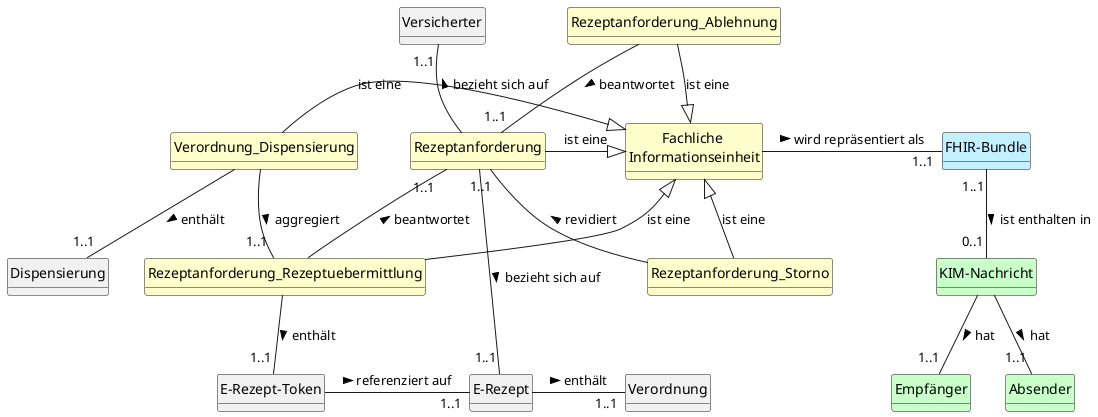 @startuml

'top to bottom direction

'skinparam linetype ortho
hide circle
hide methods

class "Fachliche \nInformationseinheit" as Businessobject #BUSINESS

class "Rezeptanforderung" as Rezeptanforderung #BUSINESS
class "Rezeptanforderung_Storno" as Rezeptanforderung_Storno #BUSINESS
class "Rezeptanforderung_Rezeptuebermittlung" as Rezeptanforderung_Rezeptuebermittlung #BUSINESS
class "Rezeptanforderung_Ablehnung" as Rezeptanforderung_Ablehnung #BUSINESS
class "Verordnung_Dispensierung" as Verordnung_Dispensierung #BUSINESS

class "FHIR-Bundle" as Fhirbundle #APPLICATION
class "KIM-Nachricht" as KIMNachricht #TECHNOLOGY

class "Empfänger" as Empfaenger #TECHNOLOGY
class "Absender" as Absender #TECHNOLOGY
class "E-Rezept" as ERezept
class "E-Rezept-Token" as ERezepttoken
class "Verordnung" as Medication
class "Versicherter" as Versicherter
class "Dispensierung" as Dispensierung

Rezeptanforderung_Rezeptuebermittlung -left|> Businessobject: ist eine
Rezeptanforderung -down|> Businessobject: ist eine
Rezeptanforderung_Storno -left|> Businessobject: ist eine
Rezeptanforderung_Ablehnung -down|> Businessobject: ist eine
Verordnung_Dispensierung -|> Businessobject: ist eine

Rezeptanforderung -up- "1..1" Versicherter: bezieht sich auf >
Rezeptanforderung_Storno -- "1..1" Rezeptanforderung: revidiert >
Rezeptanforderung_Ablehnung -- "1..1" Rezeptanforderung: beantwortet >
Rezeptanforderung_Rezeptuebermittlung -- "1..1" Rezeptanforderung: beantwortet >
Rezeptanforderung_Rezeptuebermittlung -- "1..1" ERezepttoken: enthält >
Verordnung_Dispensierung -- "1..1" Dispensierung: enthält >
Verordnung_Dispensierung -- "1..1" Rezeptanforderung_Rezeptuebermittlung: aggregiert >
ERezepttoken -right- "1..1" ERezept: referenziert auf >
ERezept -right- "1..1" Medication: enthält >

KIMNachricht -- "1..1" Empfaenger: hat >
KIMNachricht -- "1..1" Absender: hat >

Businessobject -right- "1..1" Fhirbundle: wird repräsentiert als >

Fhirbundle "1..1" -- "0..1" KIMNachricht: ist enthalten in >
Rezeptanforderung -- "1..1" ERezept: bezieht sich auf >

@enduml